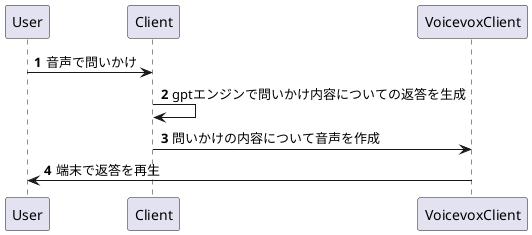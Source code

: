@startuml sequence
autonumber

User -> Client: 音声で問いかけ
Client -> Client: gptエンジンで問いかけ内容についての返答を生成
Client -> VoicevoxClient: 問いかけの内容について音声を作成
VoicevoxClient -> User: 端末で返答を再生

@enduml